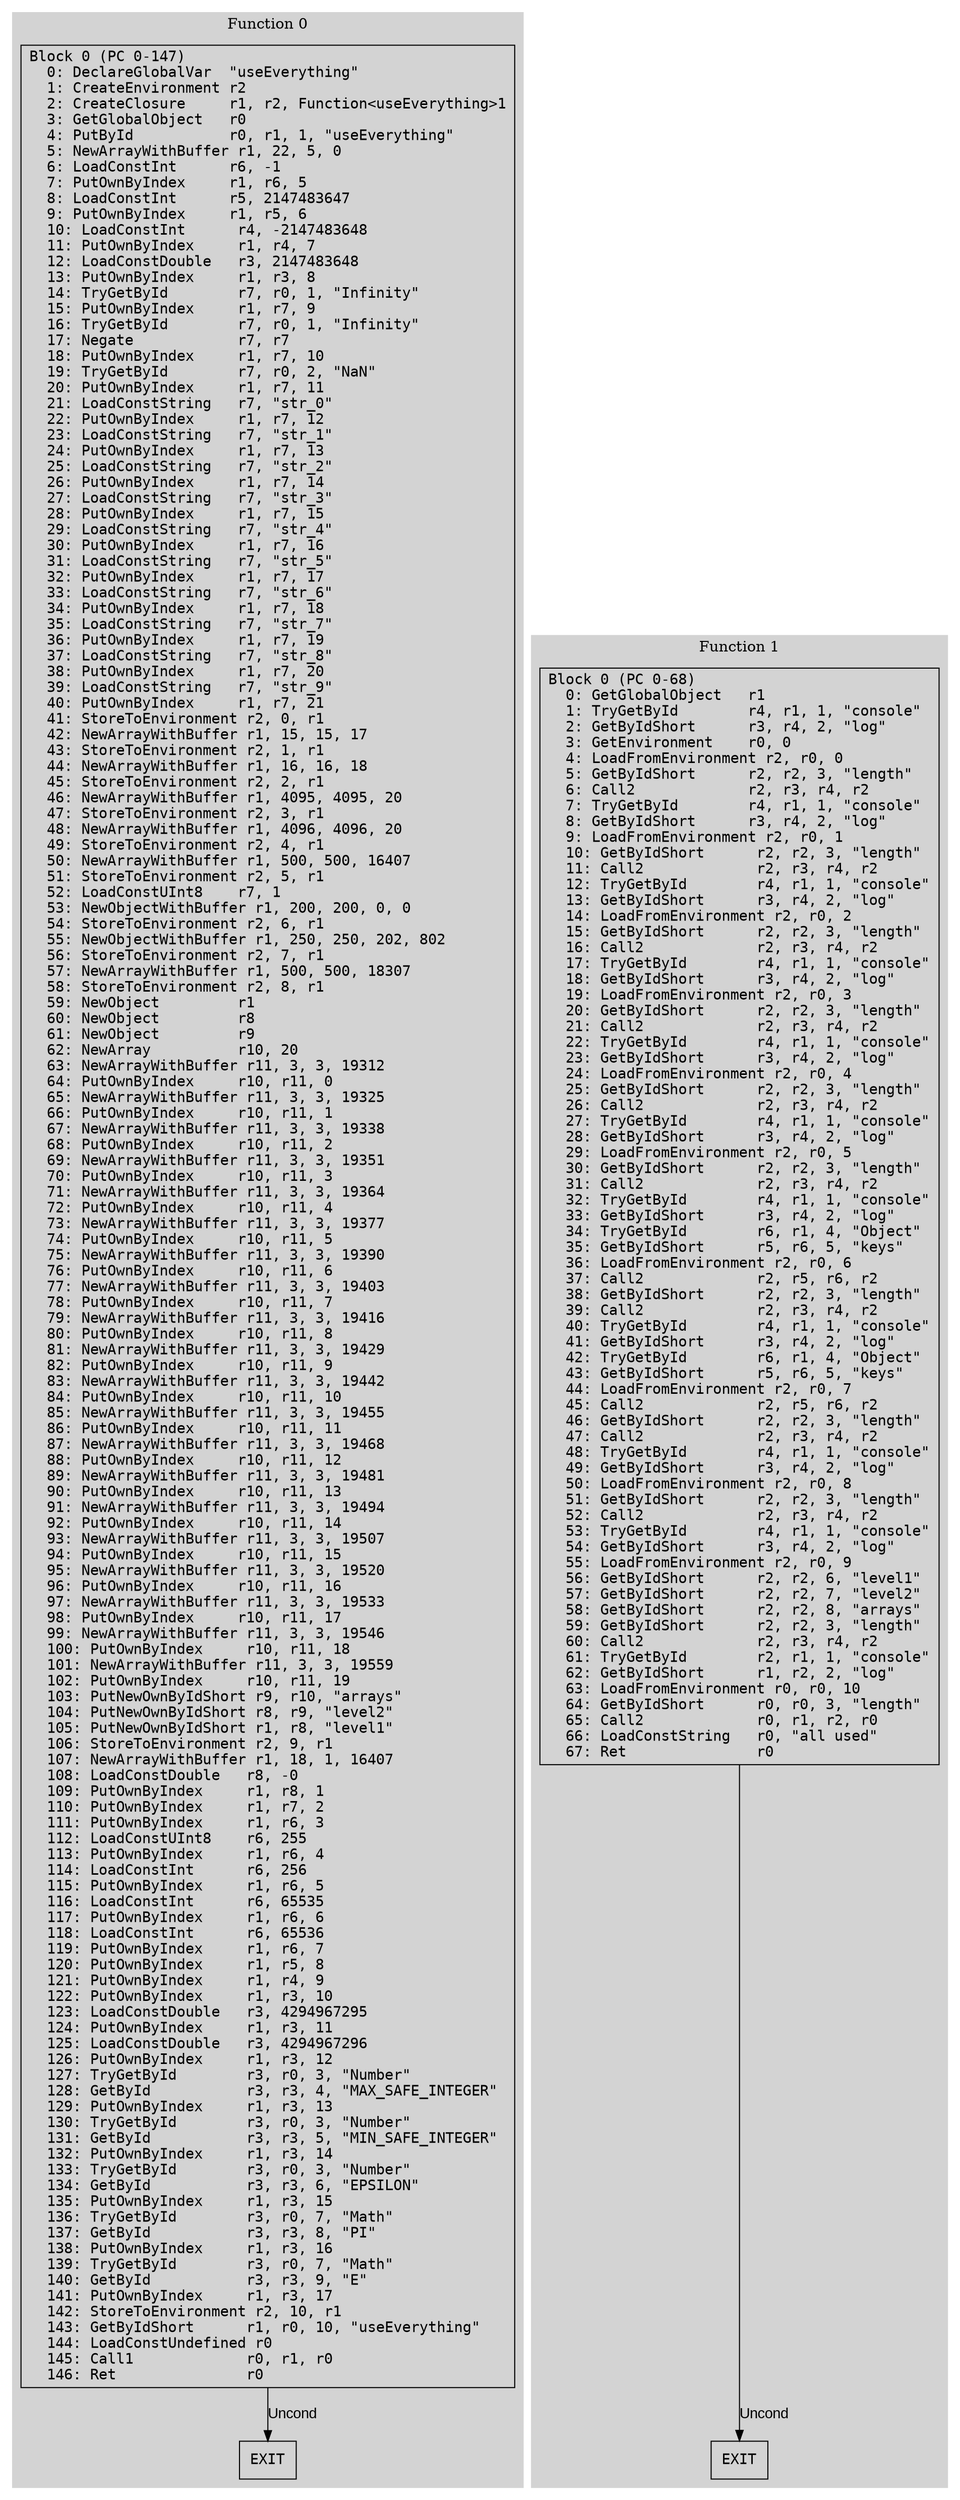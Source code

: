 // CFG analysis for comprehensive_literals
// Generated from data/comprehensive_literals.hbc

digraph {
  rankdir=TB;
  node [shape=box, fontname="monospace"];

  subgraph cluster_function_0 {
    label = "Function 0";
    style = filled;
    color = lightgrey;

    edge [fontname="Arial"];

    f0_n0 [ label = "Block 0 (PC 0-147)\l  0: DeclareGlobalVar  \"useEverything\"\l  1: CreateEnvironment r2\l  2: CreateClosure     r1, r2, Function<useEverything>1\l  3: GetGlobalObject   r0\l  4: PutById           r0, r1, 1, \"useEverything\"\l  5: NewArrayWithBuffer r1, 22, 5, 0\l  6: LoadConstInt      r6, -1\l  7: PutOwnByIndex     r1, r6, 5\l  8: LoadConstInt      r5, 2147483647\l  9: PutOwnByIndex     r1, r5, 6\l  10: LoadConstInt      r4, -2147483648\l  11: PutOwnByIndex     r1, r4, 7\l  12: LoadConstDouble   r3, 2147483648\l  13: PutOwnByIndex     r1, r3, 8\l  14: TryGetById        r7, r0, 1, \"Infinity\"\l  15: PutOwnByIndex     r1, r7, 9\l  16: TryGetById        r7, r0, 1, \"Infinity\"\l  17: Negate            r7, r7\l  18: PutOwnByIndex     r1, r7, 10\l  19: TryGetById        r7, r0, 2, \"NaN\"\l  20: PutOwnByIndex     r1, r7, 11\l  21: LoadConstString   r7, \"str_0\"\l  22: PutOwnByIndex     r1, r7, 12\l  23: LoadConstString   r7, \"str_1\"\l  24: PutOwnByIndex     r1, r7, 13\l  25: LoadConstString   r7, \"str_2\"\l  26: PutOwnByIndex     r1, r7, 14\l  27: LoadConstString   r7, \"str_3\"\l  28: PutOwnByIndex     r1, r7, 15\l  29: LoadConstString   r7, \"str_4\"\l  30: PutOwnByIndex     r1, r7, 16\l  31: LoadConstString   r7, \"str_5\"\l  32: PutOwnByIndex     r1, r7, 17\l  33: LoadConstString   r7, \"str_6\"\l  34: PutOwnByIndex     r1, r7, 18\l  35: LoadConstString   r7, \"str_7\"\l  36: PutOwnByIndex     r1, r7, 19\l  37: LoadConstString   r7, \"str_8\"\l  38: PutOwnByIndex     r1, r7, 20\l  39: LoadConstString   r7, \"str_9\"\l  40: PutOwnByIndex     r1, r7, 21\l  41: StoreToEnvironment r2, 0, r1\l  42: NewArrayWithBuffer r1, 15, 15, 17\l  43: StoreToEnvironment r2, 1, r1\l  44: NewArrayWithBuffer r1, 16, 16, 18\l  45: StoreToEnvironment r2, 2, r1\l  46: NewArrayWithBuffer r1, 4095, 4095, 20\l  47: StoreToEnvironment r2, 3, r1\l  48: NewArrayWithBuffer r1, 4096, 4096, 20\l  49: StoreToEnvironment r2, 4, r1\l  50: NewArrayWithBuffer r1, 500, 500, 16407\l  51: StoreToEnvironment r2, 5, r1\l  52: LoadConstUInt8    r7, 1\l  53: NewObjectWithBuffer r1, 200, 200, 0, 0\l  54: StoreToEnvironment r2, 6, r1\l  55: NewObjectWithBuffer r1, 250, 250, 202, 802\l  56: StoreToEnvironment r2, 7, r1\l  57: NewArrayWithBuffer r1, 500, 500, 18307\l  58: StoreToEnvironment r2, 8, r1\l  59: NewObject         r1\l  60: NewObject         r8\l  61: NewObject         r9\l  62: NewArray          r10, 20\l  63: NewArrayWithBuffer r11, 3, 3, 19312\l  64: PutOwnByIndex     r10, r11, 0\l  65: NewArrayWithBuffer r11, 3, 3, 19325\l  66: PutOwnByIndex     r10, r11, 1\l  67: NewArrayWithBuffer r11, 3, 3, 19338\l  68: PutOwnByIndex     r10, r11, 2\l  69: NewArrayWithBuffer r11, 3, 3, 19351\l  70: PutOwnByIndex     r10, r11, 3\l  71: NewArrayWithBuffer r11, 3, 3, 19364\l  72: PutOwnByIndex     r10, r11, 4\l  73: NewArrayWithBuffer r11, 3, 3, 19377\l  74: PutOwnByIndex     r10, r11, 5\l  75: NewArrayWithBuffer r11, 3, 3, 19390\l  76: PutOwnByIndex     r10, r11, 6\l  77: NewArrayWithBuffer r11, 3, 3, 19403\l  78: PutOwnByIndex     r10, r11, 7\l  79: NewArrayWithBuffer r11, 3, 3, 19416\l  80: PutOwnByIndex     r10, r11, 8\l  81: NewArrayWithBuffer r11, 3, 3, 19429\l  82: PutOwnByIndex     r10, r11, 9\l  83: NewArrayWithBuffer r11, 3, 3, 19442\l  84: PutOwnByIndex     r10, r11, 10\l  85: NewArrayWithBuffer r11, 3, 3, 19455\l  86: PutOwnByIndex     r10, r11, 11\l  87: NewArrayWithBuffer r11, 3, 3, 19468\l  88: PutOwnByIndex     r10, r11, 12\l  89: NewArrayWithBuffer r11, 3, 3, 19481\l  90: PutOwnByIndex     r10, r11, 13\l  91: NewArrayWithBuffer r11, 3, 3, 19494\l  92: PutOwnByIndex     r10, r11, 14\l  93: NewArrayWithBuffer r11, 3, 3, 19507\l  94: PutOwnByIndex     r10, r11, 15\l  95: NewArrayWithBuffer r11, 3, 3, 19520\l  96: PutOwnByIndex     r10, r11, 16\l  97: NewArrayWithBuffer r11, 3, 3, 19533\l  98: PutOwnByIndex     r10, r11, 17\l  99: NewArrayWithBuffer r11, 3, 3, 19546\l  100: PutOwnByIndex     r10, r11, 18\l  101: NewArrayWithBuffer r11, 3, 3, 19559\l  102: PutOwnByIndex     r10, r11, 19\l  103: PutNewOwnByIdShort r9, r10, \"arrays\"\l  104: PutNewOwnByIdShort r8, r9, \"level2\"\l  105: PutNewOwnByIdShort r1, r8, \"level1\"\l  106: StoreToEnvironment r2, 9, r1\l  107: NewArrayWithBuffer r1, 18, 1, 16407\l  108: LoadConstDouble   r8, -0\l  109: PutOwnByIndex     r1, r8, 1\l  110: PutOwnByIndex     r1, r7, 2\l  111: PutOwnByIndex     r1, r6, 3\l  112: LoadConstUInt8    r6, 255\l  113: PutOwnByIndex     r1, r6, 4\l  114: LoadConstInt      r6, 256\l  115: PutOwnByIndex     r1, r6, 5\l  116: LoadConstInt      r6, 65535\l  117: PutOwnByIndex     r1, r6, 6\l  118: LoadConstInt      r6, 65536\l  119: PutOwnByIndex     r1, r6, 7\l  120: PutOwnByIndex     r1, r5, 8\l  121: PutOwnByIndex     r1, r4, 9\l  122: PutOwnByIndex     r1, r3, 10\l  123: LoadConstDouble   r3, 4294967295\l  124: PutOwnByIndex     r1, r3, 11\l  125: LoadConstDouble   r3, 4294967296\l  126: PutOwnByIndex     r1, r3, 12\l  127: TryGetById        r3, r0, 3, \"Number\"\l  128: GetById           r3, r3, 4, \"MAX_SAFE_INTEGER\"\l  129: PutOwnByIndex     r1, r3, 13\l  130: TryGetById        r3, r0, 3, \"Number\"\l  131: GetById           r3, r3, 5, \"MIN_SAFE_INTEGER\"\l  132: PutOwnByIndex     r1, r3, 14\l  133: TryGetById        r3, r0, 3, \"Number\"\l  134: GetById           r3, r3, 6, \"EPSILON\"\l  135: PutOwnByIndex     r1, r3, 15\l  136: TryGetById        r3, r0, 7, \"Math\"\l  137: GetById           r3, r3, 8, \"PI\"\l  138: PutOwnByIndex     r1, r3, 16\l  139: TryGetById        r3, r0, 7, \"Math\"\l  140: GetById           r3, r3, 9, \"E\"\l  141: PutOwnByIndex     r1, r3, 17\l  142: StoreToEnvironment r2, 10, r1\l  143: GetByIdShort      r1, r0, 10, \"useEverything\"\l  144: LoadConstUndefined r0\l  145: Call1             r0, r1, r0\l  146: Ret               r0\l" ]
    f0_n1 [ label = "EXIT" ]

    f0_n0 -> f0_n1 [label="Uncond"]
  }

  subgraph cluster_function_1 {
    label = "Function 1";
    style = filled;
    color = lightgrey;

    edge [fontname="Arial"];

    f1_n0 [ label = "Block 0 (PC 0-68)\l  0: GetGlobalObject   r1\l  1: TryGetById        r4, r1, 1, \"console\"\l  2: GetByIdShort      r3, r4, 2, \"log\"\l  3: GetEnvironment    r0, 0\l  4: LoadFromEnvironment r2, r0, 0\l  5: GetByIdShort      r2, r2, 3, \"length\"\l  6: Call2             r2, r3, r4, r2\l  7: TryGetById        r4, r1, 1, \"console\"\l  8: GetByIdShort      r3, r4, 2, \"log\"\l  9: LoadFromEnvironment r2, r0, 1\l  10: GetByIdShort      r2, r2, 3, \"length\"\l  11: Call2             r2, r3, r4, r2\l  12: TryGetById        r4, r1, 1, \"console\"\l  13: GetByIdShort      r3, r4, 2, \"log\"\l  14: LoadFromEnvironment r2, r0, 2\l  15: GetByIdShort      r2, r2, 3, \"length\"\l  16: Call2             r2, r3, r4, r2\l  17: TryGetById        r4, r1, 1, \"console\"\l  18: GetByIdShort      r3, r4, 2, \"log\"\l  19: LoadFromEnvironment r2, r0, 3\l  20: GetByIdShort      r2, r2, 3, \"length\"\l  21: Call2             r2, r3, r4, r2\l  22: TryGetById        r4, r1, 1, \"console\"\l  23: GetByIdShort      r3, r4, 2, \"log\"\l  24: LoadFromEnvironment r2, r0, 4\l  25: GetByIdShort      r2, r2, 3, \"length\"\l  26: Call2             r2, r3, r4, r2\l  27: TryGetById        r4, r1, 1, \"console\"\l  28: GetByIdShort      r3, r4, 2, \"log\"\l  29: LoadFromEnvironment r2, r0, 5\l  30: GetByIdShort      r2, r2, 3, \"length\"\l  31: Call2             r2, r3, r4, r2\l  32: TryGetById        r4, r1, 1, \"console\"\l  33: GetByIdShort      r3, r4, 2, \"log\"\l  34: TryGetById        r6, r1, 4, \"Object\"\l  35: GetByIdShort      r5, r6, 5, \"keys\"\l  36: LoadFromEnvironment r2, r0, 6\l  37: Call2             r2, r5, r6, r2\l  38: GetByIdShort      r2, r2, 3, \"length\"\l  39: Call2             r2, r3, r4, r2\l  40: TryGetById        r4, r1, 1, \"console\"\l  41: GetByIdShort      r3, r4, 2, \"log\"\l  42: TryGetById        r6, r1, 4, \"Object\"\l  43: GetByIdShort      r5, r6, 5, \"keys\"\l  44: LoadFromEnvironment r2, r0, 7\l  45: Call2             r2, r5, r6, r2\l  46: GetByIdShort      r2, r2, 3, \"length\"\l  47: Call2             r2, r3, r4, r2\l  48: TryGetById        r4, r1, 1, \"console\"\l  49: GetByIdShort      r3, r4, 2, \"log\"\l  50: LoadFromEnvironment r2, r0, 8\l  51: GetByIdShort      r2, r2, 3, \"length\"\l  52: Call2             r2, r3, r4, r2\l  53: TryGetById        r4, r1, 1, \"console\"\l  54: GetByIdShort      r3, r4, 2, \"log\"\l  55: LoadFromEnvironment r2, r0, 9\l  56: GetByIdShort      r2, r2, 6, \"level1\"\l  57: GetByIdShort      r2, r2, 7, \"level2\"\l  58: GetByIdShort      r2, r2, 8, \"arrays\"\l  59: GetByIdShort      r2, r2, 3, \"length\"\l  60: Call2             r2, r3, r4, r2\l  61: TryGetById        r2, r1, 1, \"console\"\l  62: GetByIdShort      r1, r2, 2, \"log\"\l  63: LoadFromEnvironment r0, r0, 10\l  64: GetByIdShort      r0, r0, 3, \"length\"\l  65: Call2             r0, r1, r2, r0\l  66: LoadConstString   r0, \"all used\"\l  67: Ret               r0\l" ]
    f1_n1 [ label = "EXIT" ]

    f1_n0 -> f1_n1 [label="Uncond"]
  }

}
